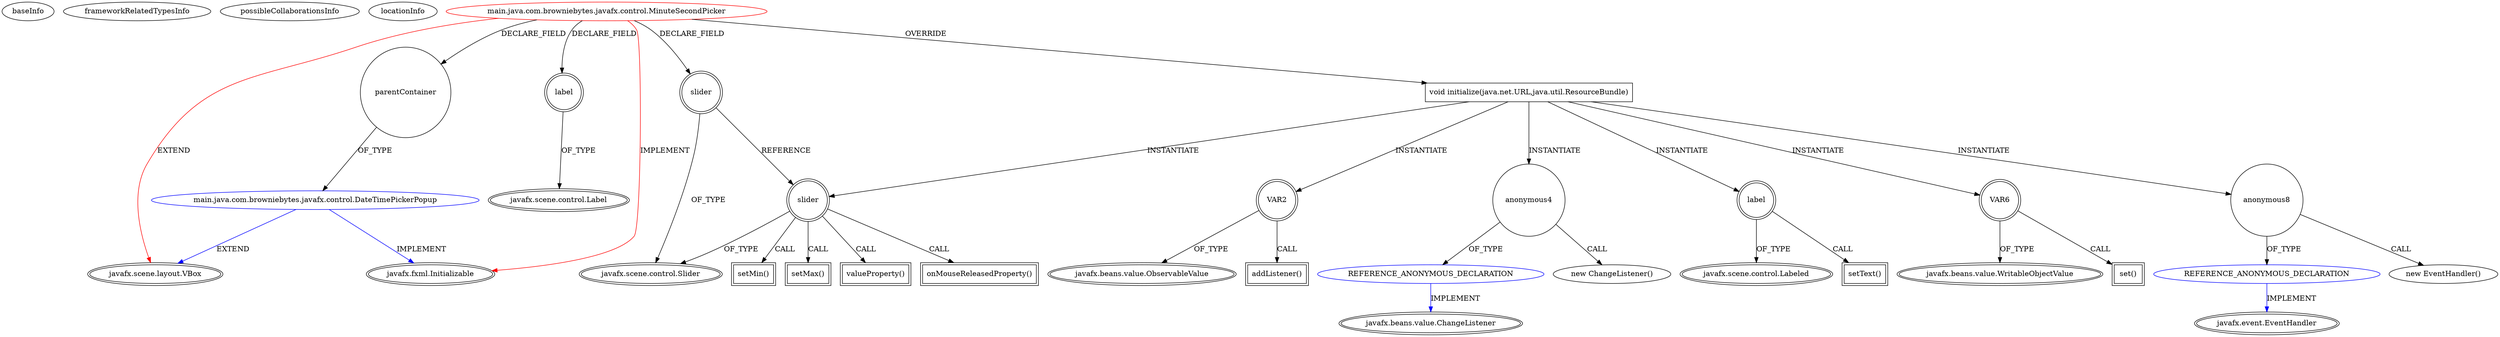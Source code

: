 digraph {
baseInfo[graphId=4450,category="extension_graph",isAnonymous=false,possibleRelation=true]
frameworkRelatedTypesInfo[0="javafx.scene.layout.VBox",1="javafx.fxml.Initializable"]
possibleCollaborationsInfo[0="4450~FIELD_DECLARATION-~javafx.scene.layout.VBox javafx.fxml.Initializable ~javafx.scene.layout.VBox javafx.fxml.Initializable ~false~false",1="4450~OVERRIDING_METHOD_DECLARATION-INSTANTIATION-~javafx.scene.layout.VBox javafx.fxml.Initializable ~javafx.event.EventHandler ~false~true",2="4450~OVERRIDING_METHOD_DECLARATION-INSTANTIATION-~javafx.scene.layout.VBox javafx.fxml.Initializable ~javafx.beans.value.ChangeListener ~false~true"]
locationInfo[projectName="taipeiben-DateTimePicker",filePath="/taipeiben-DateTimePicker/DateTimePicker-master/src/main/java/com/browniebytes/javafx/control/MinuteSecondPicker.java",contextSignature="MinuteSecondPicker",graphId="4450"]
0[label="main.java.com.browniebytes.javafx.control.MinuteSecondPicker",vertexType="ROOT_CLIENT_CLASS_DECLARATION",isFrameworkType=false,color=red]
1[label="javafx.scene.layout.VBox",vertexType="FRAMEWORK_CLASS_TYPE",isFrameworkType=true,peripheries=2]
2[label="javafx.fxml.Initializable",vertexType="FRAMEWORK_INTERFACE_TYPE",isFrameworkType=true,peripheries=2]
3[label="label",vertexType="FIELD_DECLARATION",isFrameworkType=true,peripheries=2,shape=circle]
4[label="javafx.scene.control.Label",vertexType="FRAMEWORK_CLASS_TYPE",isFrameworkType=true,peripheries=2]
5[label="parentContainer",vertexType="FIELD_DECLARATION",isFrameworkType=false,shape=circle]
6[label="main.java.com.browniebytes.javafx.control.DateTimePickerPopup",vertexType="REFERENCE_CLIENT_CLASS_DECLARATION",isFrameworkType=false,color=blue]
9[label="slider",vertexType="FIELD_DECLARATION",isFrameworkType=true,peripheries=2,shape=circle]
10[label="javafx.scene.control.Slider",vertexType="FRAMEWORK_CLASS_TYPE",isFrameworkType=true,peripheries=2]
11[label="void initialize(java.net.URL,java.util.ResourceBundle)",vertexType="OVERRIDING_METHOD_DECLARATION",isFrameworkType=false,shape=box]
12[label="slider",vertexType="VARIABLE_EXPRESION",isFrameworkType=true,peripheries=2,shape=circle]
13[label="setMin()",vertexType="INSIDE_CALL",isFrameworkType=true,peripheries=2,shape=box]
16[label="setMax()",vertexType="INSIDE_CALL",isFrameworkType=true,peripheries=2,shape=box]
17[label="VAR2",vertexType="VARIABLE_EXPRESION",isFrameworkType=true,peripheries=2,shape=circle]
19[label="javafx.beans.value.ObservableValue",vertexType="FRAMEWORK_INTERFACE_TYPE",isFrameworkType=true,peripheries=2]
18[label="addListener()",vertexType="INSIDE_CALL",isFrameworkType=true,peripheries=2,shape=box]
21[label="valueProperty()",vertexType="INSIDE_CALL",isFrameworkType=true,peripheries=2,shape=box]
23[label="anonymous4",vertexType="VARIABLE_EXPRESION",isFrameworkType=false,shape=circle]
24[label="REFERENCE_ANONYMOUS_DECLARATION",vertexType="REFERENCE_ANONYMOUS_DECLARATION",isFrameworkType=false,color=blue]
25[label="javafx.beans.value.ChangeListener",vertexType="FRAMEWORK_INTERFACE_TYPE",isFrameworkType=true,peripheries=2]
22[label="new ChangeListener()",vertexType="CONSTRUCTOR_CALL",isFrameworkType=false]
26[label="label",vertexType="VARIABLE_EXPRESION",isFrameworkType=true,peripheries=2,shape=circle]
28[label="javafx.scene.control.Labeled",vertexType="FRAMEWORK_CLASS_TYPE",isFrameworkType=true,peripheries=2]
27[label="setText()",vertexType="INSIDE_CALL",isFrameworkType=true,peripheries=2,shape=box]
29[label="VAR6",vertexType="VARIABLE_EXPRESION",isFrameworkType=true,peripheries=2,shape=circle]
31[label="javafx.beans.value.WritableObjectValue",vertexType="FRAMEWORK_INTERFACE_TYPE",isFrameworkType=true,peripheries=2]
30[label="set()",vertexType="INSIDE_CALL",isFrameworkType=true,peripheries=2,shape=box]
33[label="onMouseReleasedProperty()",vertexType="INSIDE_CALL",isFrameworkType=true,peripheries=2,shape=box]
35[label="anonymous8",vertexType="VARIABLE_EXPRESION",isFrameworkType=false,shape=circle]
36[label="REFERENCE_ANONYMOUS_DECLARATION",vertexType="REFERENCE_ANONYMOUS_DECLARATION",isFrameworkType=false,color=blue]
37[label="javafx.event.EventHandler",vertexType="FRAMEWORK_INTERFACE_TYPE",isFrameworkType=true,peripheries=2]
34[label="new EventHandler()",vertexType="CONSTRUCTOR_CALL",isFrameworkType=false]
0->1[label="EXTEND",color=red]
0->2[label="IMPLEMENT",color=red]
0->3[label="DECLARE_FIELD"]
3->4[label="OF_TYPE"]
0->5[label="DECLARE_FIELD"]
6->1[label="EXTEND",color=blue]
6->2[label="IMPLEMENT",color=blue]
5->6[label="OF_TYPE"]
0->9[label="DECLARE_FIELD"]
9->10[label="OF_TYPE"]
0->11[label="OVERRIDE"]
11->12[label="INSTANTIATE"]
9->12[label="REFERENCE"]
12->10[label="OF_TYPE"]
12->13[label="CALL"]
12->16[label="CALL"]
11->17[label="INSTANTIATE"]
17->19[label="OF_TYPE"]
17->18[label="CALL"]
12->21[label="CALL"]
11->23[label="INSTANTIATE"]
24->25[label="IMPLEMENT",color=blue]
23->24[label="OF_TYPE"]
23->22[label="CALL"]
11->26[label="INSTANTIATE"]
26->28[label="OF_TYPE"]
26->27[label="CALL"]
11->29[label="INSTANTIATE"]
29->31[label="OF_TYPE"]
29->30[label="CALL"]
12->33[label="CALL"]
11->35[label="INSTANTIATE"]
36->37[label="IMPLEMENT",color=blue]
35->36[label="OF_TYPE"]
35->34[label="CALL"]
}
